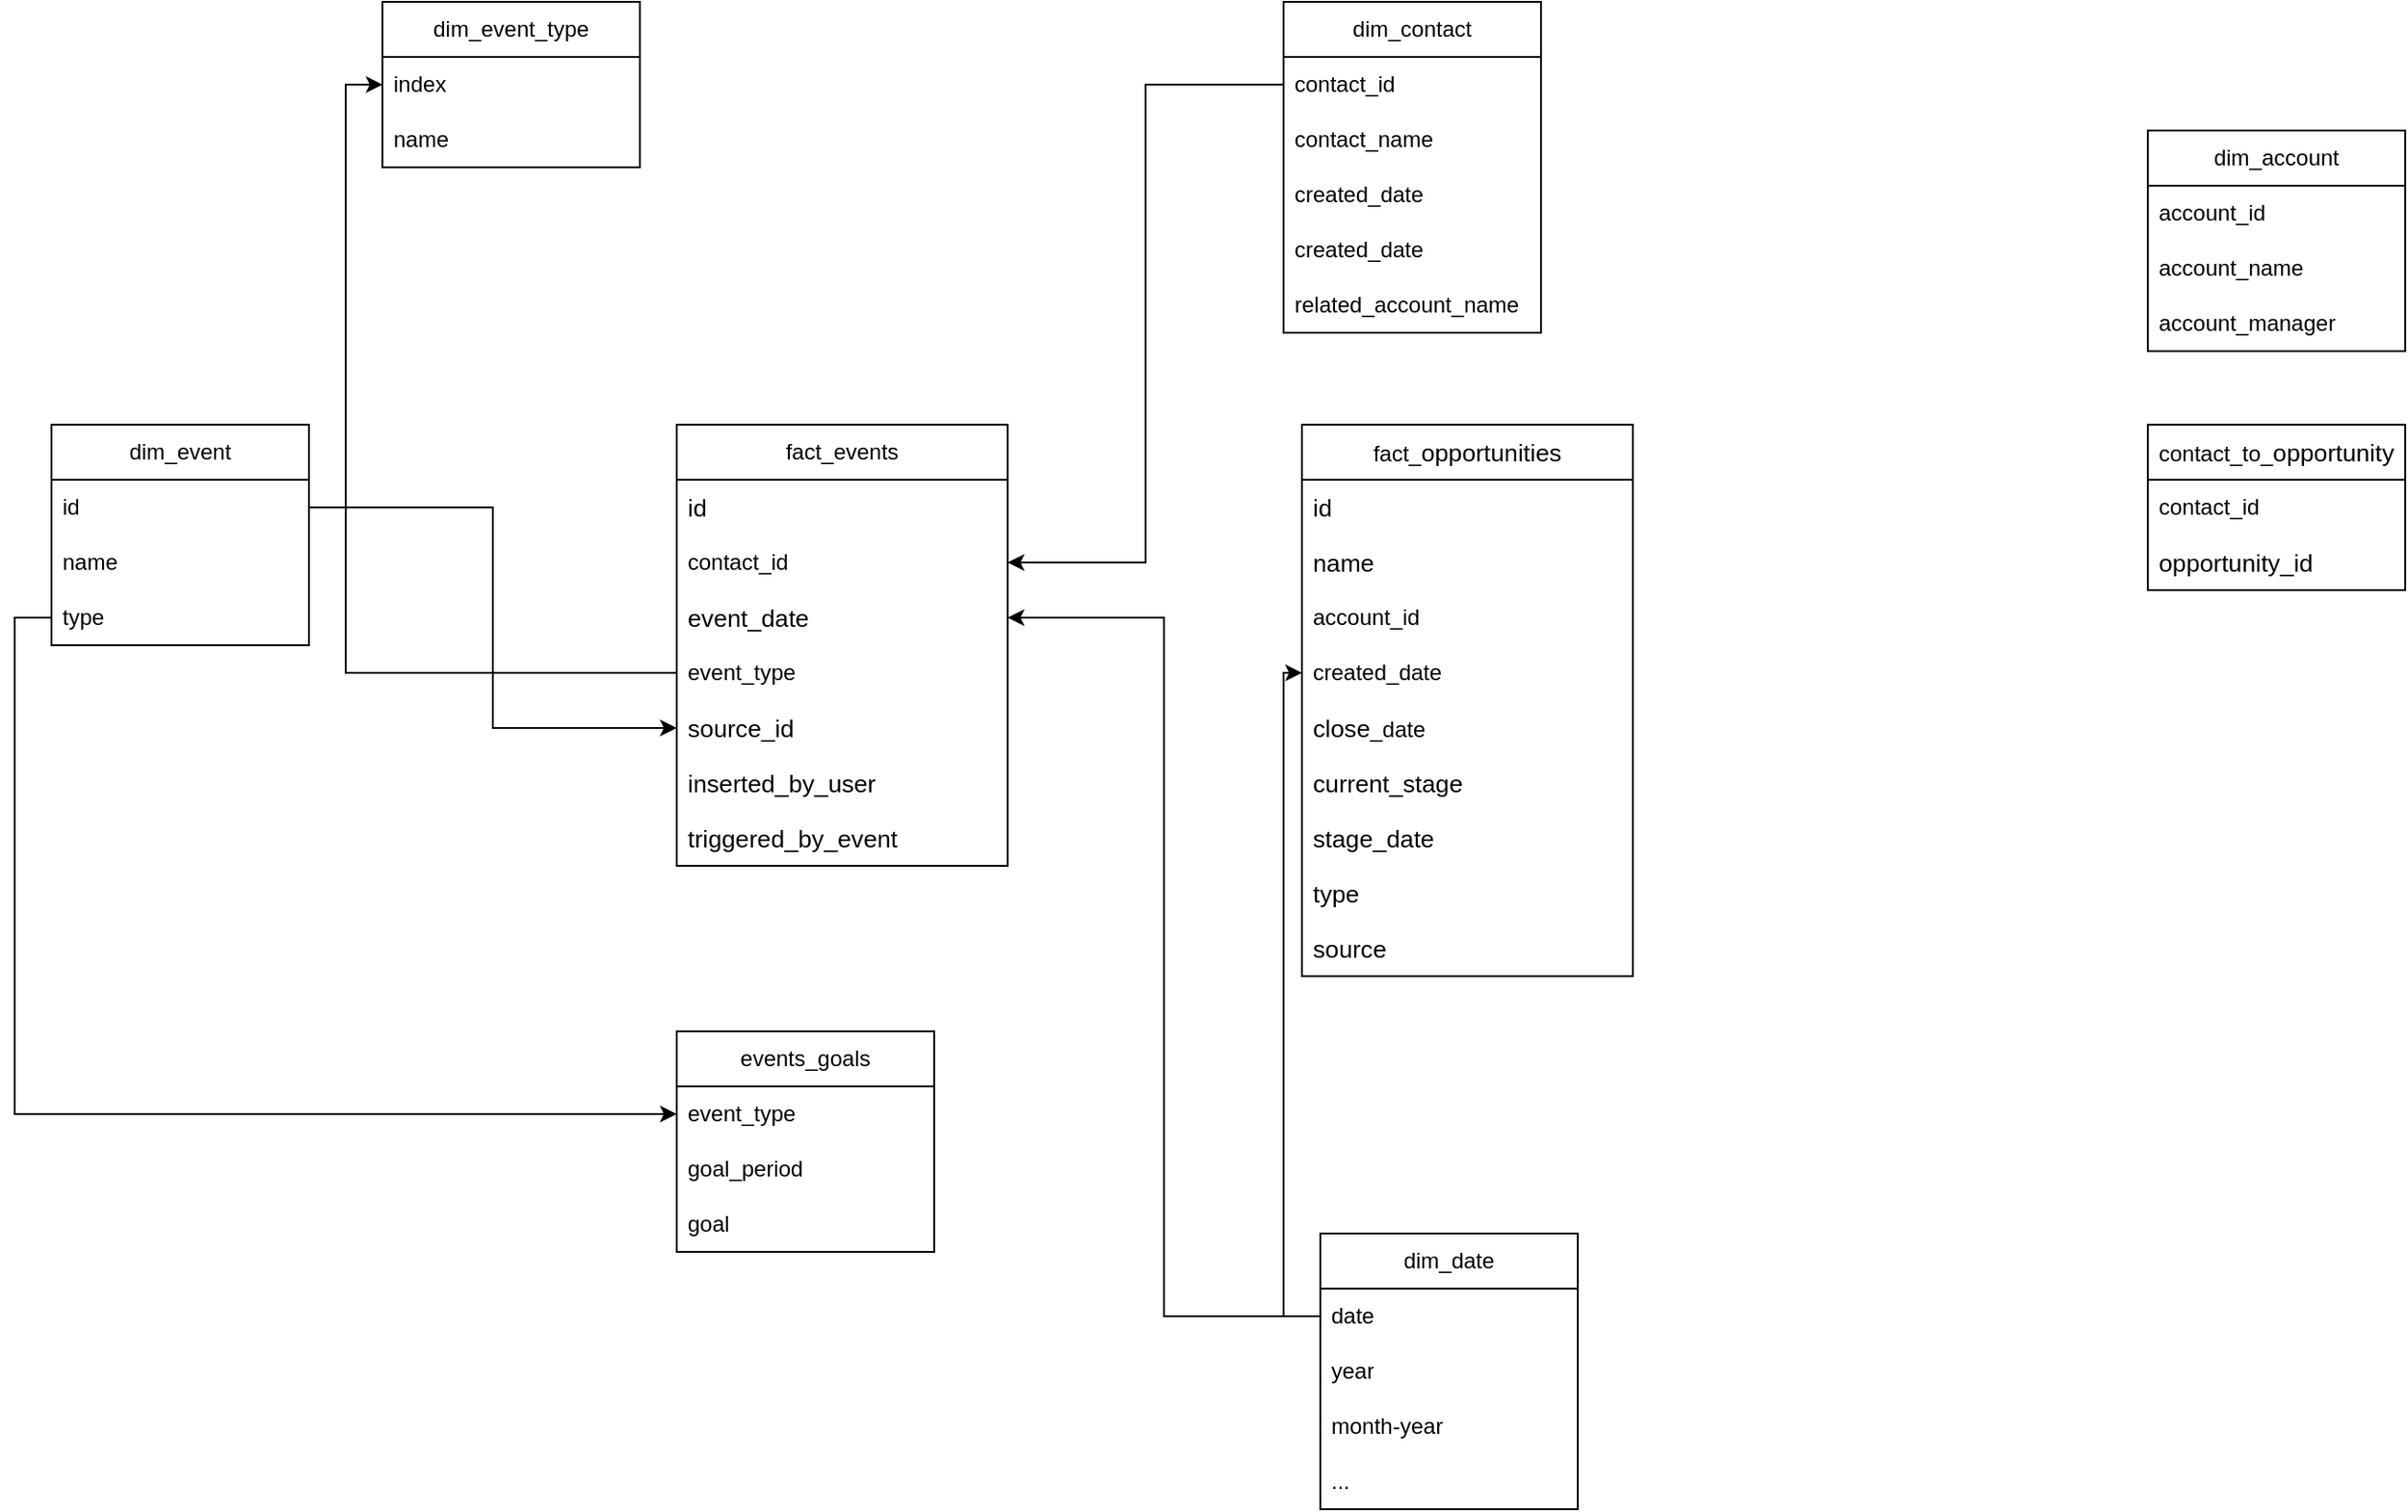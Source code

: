 <mxfile version="28.1.1">
  <diagram name="Page-1" id="4xO8Bu88poKy7UIEfR2U">
    <mxGraphModel dx="2066" dy="1036" grid="1" gridSize="10" guides="1" tooltips="1" connect="1" arrows="1" fold="1" page="1" pageScale="1" pageWidth="1654" pageHeight="1169" math="0" shadow="0">
      <root>
        <mxCell id="0" />
        <mxCell id="1" parent="0" />
        <mxCell id="Wl4VZBb1LHE1oWC7YXuH-1" value="dim_account" style="swimlane;fontStyle=0;childLayout=stackLayout;horizontal=1;startSize=30;horizontalStack=0;resizeParent=1;resizeParentMax=0;resizeLast=0;collapsible=1;marginBottom=0;whiteSpace=wrap;html=1;" parent="1" vertex="1">
          <mxGeometry x="1440" y="120" width="140" height="120" as="geometry" />
        </mxCell>
        <mxCell id="Wl4VZBb1LHE1oWC7YXuH-2" value="account_id" style="text;strokeColor=none;fillColor=none;align=left;verticalAlign=middle;spacingLeft=4;spacingRight=4;overflow=hidden;points=[[0,0.5],[1,0.5]];portConstraint=eastwest;rotatable=0;whiteSpace=wrap;html=1;" parent="Wl4VZBb1LHE1oWC7YXuH-1" vertex="1">
          <mxGeometry y="30" width="140" height="30" as="geometry" />
        </mxCell>
        <mxCell id="Wl4VZBb1LHE1oWC7YXuH-3" value="account_name" style="text;strokeColor=none;fillColor=none;align=left;verticalAlign=middle;spacingLeft=4;spacingRight=4;overflow=hidden;points=[[0,0.5],[1,0.5]];portConstraint=eastwest;rotatable=0;whiteSpace=wrap;html=1;" parent="Wl4VZBb1LHE1oWC7YXuH-1" vertex="1">
          <mxGeometry y="60" width="140" height="30" as="geometry" />
        </mxCell>
        <mxCell id="Wl4VZBb1LHE1oWC7YXuH-4" value="account_manager" style="text;strokeColor=none;fillColor=none;align=left;verticalAlign=middle;spacingLeft=4;spacingRight=4;overflow=hidden;points=[[0,0.5],[1,0.5]];portConstraint=eastwest;rotatable=0;whiteSpace=wrap;html=1;" parent="Wl4VZBb1LHE1oWC7YXuH-1" vertex="1">
          <mxGeometry y="90" width="140" height="30" as="geometry" />
        </mxCell>
        <mxCell id="Wl4VZBb1LHE1oWC7YXuH-13" value="dim_contact" style="swimlane;fontStyle=0;childLayout=stackLayout;horizontal=1;startSize=30;horizontalStack=0;resizeParent=1;resizeParentMax=0;resizeLast=0;collapsible=1;marginBottom=0;whiteSpace=wrap;html=1;" parent="1" vertex="1">
          <mxGeometry x="970" y="50" width="140" height="180" as="geometry" />
        </mxCell>
        <mxCell id="Wl4VZBb1LHE1oWC7YXuH-14" value="contact_id" style="text;strokeColor=none;fillColor=none;align=left;verticalAlign=middle;spacingLeft=4;spacingRight=4;overflow=hidden;points=[[0,0.5],[1,0.5]];portConstraint=eastwest;rotatable=0;whiteSpace=wrap;html=1;" parent="Wl4VZBb1LHE1oWC7YXuH-13" vertex="1">
          <mxGeometry y="30" width="140" height="30" as="geometry" />
        </mxCell>
        <mxCell id="Wl4VZBb1LHE1oWC7YXuH-15" value="&lt;span style=&quot;text-align: center;&quot;&gt;contact_name&lt;/span&gt;" style="text;strokeColor=none;fillColor=none;align=left;verticalAlign=middle;spacingLeft=4;spacingRight=4;overflow=hidden;points=[[0,0.5],[1,0.5]];portConstraint=eastwest;rotatable=0;whiteSpace=wrap;html=1;" parent="Wl4VZBb1LHE1oWC7YXuH-13" vertex="1">
          <mxGeometry y="60" width="140" height="30" as="geometry" />
        </mxCell>
        <mxCell id="Wl4VZBb1LHE1oWC7YXuH-16" value="created_date&lt;span style=&quot;white-space: pre;&quot;&gt;&#x9;&lt;/span&gt;" style="text;strokeColor=none;fillColor=none;align=left;verticalAlign=middle;spacingLeft=4;spacingRight=4;overflow=hidden;points=[[0,0.5],[1,0.5]];portConstraint=eastwest;rotatable=0;whiteSpace=wrap;html=1;" parent="Wl4VZBb1LHE1oWC7YXuH-13" vertex="1">
          <mxGeometry y="90" width="140" height="30" as="geometry" />
        </mxCell>
        <mxCell id="Wl4VZBb1LHE1oWC7YXuH-25" value="created_date&lt;span style=&quot;white-space: pre;&quot;&gt;&#x9;&lt;/span&gt;" style="text;strokeColor=none;fillColor=none;align=left;verticalAlign=middle;spacingLeft=4;spacingRight=4;overflow=hidden;points=[[0,0.5],[1,0.5]];portConstraint=eastwest;rotatable=0;whiteSpace=wrap;html=1;" parent="Wl4VZBb1LHE1oWC7YXuH-13" vertex="1">
          <mxGeometry y="120" width="140" height="30" as="geometry" />
        </mxCell>
        <mxCell id="r2cm_zWQBWyewNpSBv6h-21" value="related_account_name" style="text;strokeColor=none;fillColor=none;align=left;verticalAlign=middle;spacingLeft=4;spacingRight=4;overflow=hidden;points=[[0,0.5],[1,0.5]];portConstraint=eastwest;rotatable=0;whiteSpace=wrap;html=1;" vertex="1" parent="Wl4VZBb1LHE1oWC7YXuH-13">
          <mxGeometry y="150" width="140" height="30" as="geometry" />
        </mxCell>
        <mxCell id="Wl4VZBb1LHE1oWC7YXuH-17" value="fact_&lt;span id=&quot;docs-internal-guid-ff676012-7fff-e291-a24d-76525ae4b578&quot;&gt;&lt;span style=&quot;font-size: 10pt; font-family: Arial, sans-serif; background-color: transparent; font-variant-numeric: normal; font-variant-east-asian: normal; font-variant-alternates: normal; font-variant-position: normal; font-variant-emoji: normal; vertical-align: baseline; white-space-collapse: preserve;&quot;&gt;opportunities&lt;/span&gt;&lt;/span&gt;&lt;span style=&quot;color: rgba(0, 0, 0, 0); font-family: monospace; font-size: 0px; text-align: start; text-wrap-mode: nowrap;&quot;&gt;%3CmxGraphModel%3E%3Croot%3E%3CmxCell%20id%3D%220%22%2F%3E%3CmxCell%20id%3D%221%22%20parent%3D%220%22%2F%3E%3CmxCell%20id%3D%222%22%20value%3D%22List%22%20style%3D%22swimlane%3BfontStyle%3D0%3BchildLayout%3DstackLayout%3Bhorizontal%3D1%3BstartSize%3D30%3BhorizontalStack%3D0%3BresizeParent%3D1%3BresizeParentMax%3D0%3BresizeLast%3D0%3Bcollapsible%3D1%3BmarginBottom%3D0%3BwhiteSpace%3Dwrap%3Bhtml%3D1%3B%22%20vertex%3D%221%22%20parent%3D%221%22%3E%3CmxGeometry%20x%3D%22360%22%20y%3D%22120%22%20width%3D%22140%22%20height%3D%22120%22%20as%3D%22geometry%22%2F%3E%3C%2FmxCell%3E%3CmxCell%20id%3D%223%22%20value%3D%22Item%201%22%20style%3D%22text%3BstrokeColor%3Dnone%3BfillColor%3Dnone%3Balign%3Dleft%3BverticalAlign%3Dmiddle%3BspacingLeft%3D4%3BspacingRight%3D4%3Boverflow%3Dhidden%3Bpoints%3D%5B%5B0%2C0.5%5D%2C%5B1%2C0.5%5D%5D%3BportConstraint%3Deastwest%3Brotatable%3D0%3BwhiteSpace%3Dwrap%3Bhtml%3D1%3B%22%20vertex%3D%221%22%20parent%3D%222%22%3E%3CmxGeometry%20y%3D%2230%22%20width%3D%22140%22%20height%3D%2230%22%20as%3D%22geometry%22%2F%3E%3C%2FmxCell%3E%3CmxCell%20id%3D%224%22%20value%3D%22Item%202%22%20style%3D%22text%3BstrokeColor%3Dnone%3BfillColor%3Dnone%3Balign%3Dleft%3BverticalAlign%3Dmiddle%3BspacingLeft%3D4%3BspacingRight%3D4%3Boverflow%3Dhidden%3Bpoints%3D%5B%5B0%2C0.5%5D%2C%5B1%2C0.5%5D%5D%3BportConstraint%3Deastwest%3Brotatable%3D0%3BwhiteSpace%3Dwrap%3Bhtml%3D1%3B%22%20vertex%3D%221%22%20parent%3D%222%22%3E%3CmxGeometry%20y%3D%2260%22%20width%3D%22140%22%20height%3D%2230%22%20as%3D%22geometry%22%2F%3E%3C%2FmxCell%3E%3CmxCell%20id%3D%225%22%20value%3D%22Item%203%22%20style%3D%22text%3BstrokeColor%3Dnone%3BfillColor%3Dnone%3Balign%3Dleft%3BverticalAlign%3Dmiddle%3BspacingLeft%3D4%3BspacingRight%3D4%3Boverflow%3Dhidden%3Bpoints%3D%5B%5B0%2C0.5%5D%2C%5B1%2C0.5%5D%5D%3BportConstraint%3Deastwest%3Brotatable%3D0%3BwhiteSpace%3Dwrap%3Bhtml%3D1%3B%22%20vertex%3D%221%22%20parent%3D%222%22%3E%3CmxGeometry%20y%3D%2290%22%20width%3D%22140%22%20height%3D%2230%22%20as%3D%22geometry%22%2F%3E%3C%2FmxCell%3E%3C%2Froot%3E%3C%2FmxGraphModel%3E&amp;nbsp;&lt;/span&gt;" style="swimlane;fontStyle=0;childLayout=stackLayout;horizontal=1;startSize=30;horizontalStack=0;resizeParent=1;resizeParentMax=0;resizeLast=0;collapsible=1;marginBottom=0;whiteSpace=wrap;html=1;" parent="1" vertex="1">
          <mxGeometry x="980" y="280" width="180" height="300" as="geometry" />
        </mxCell>
        <mxCell id="Wl4VZBb1LHE1oWC7YXuH-18" value="&lt;span id=&quot;docs-internal-guid-ff676012-7fff-e291-a24d-76525ae4b578&quot;&gt;&lt;span style=&quot;font-size: 10pt; font-family: Arial, sans-serif; background-color: transparent; font-variant-numeric: normal; font-variant-east-asian: normal; font-variant-alternates: normal; font-variant-position: normal; font-variant-emoji: normal; vertical-align: baseline; white-space-collapse: preserve;&quot;&gt;id&lt;/span&gt;&lt;/span&gt;" style="text;strokeColor=none;fillColor=none;align=left;verticalAlign=middle;spacingLeft=4;spacingRight=4;overflow=hidden;points=[[0,0.5],[1,0.5]];portConstraint=eastwest;rotatable=0;whiteSpace=wrap;html=1;" parent="Wl4VZBb1LHE1oWC7YXuH-17" vertex="1">
          <mxGeometry y="30" width="180" height="30" as="geometry" />
        </mxCell>
        <mxCell id="Wl4VZBb1LHE1oWC7YXuH-19" value="&lt;span id=&quot;docs-internal-guid-ff676012-7fff-e291-a24d-76525ae4b578&quot;&gt;&lt;span style=&quot;font-size: 10pt; font-family: Arial, sans-serif; background-color: transparent; font-variant-numeric: normal; font-variant-east-asian: normal; font-variant-alternates: normal; font-variant-position: normal; font-variant-emoji: normal; vertical-align: baseline; white-space-collapse: preserve;&quot;&gt;name&lt;/span&gt;&lt;/span&gt;" style="text;strokeColor=none;fillColor=none;align=left;verticalAlign=middle;spacingLeft=4;spacingRight=4;overflow=hidden;points=[[0,0.5],[1,0.5]];portConstraint=eastwest;rotatable=0;whiteSpace=wrap;html=1;" parent="Wl4VZBb1LHE1oWC7YXuH-17" vertex="1">
          <mxGeometry y="60" width="180" height="30" as="geometry" />
        </mxCell>
        <mxCell id="Wl4VZBb1LHE1oWC7YXuH-20" value="account_id" style="text;strokeColor=none;fillColor=none;align=left;verticalAlign=middle;spacingLeft=4;spacingRight=4;overflow=hidden;points=[[0,0.5],[1,0.5]];portConstraint=eastwest;rotatable=0;whiteSpace=wrap;html=1;" parent="Wl4VZBb1LHE1oWC7YXuH-17" vertex="1">
          <mxGeometry y="90" width="180" height="30" as="geometry" />
        </mxCell>
        <mxCell id="Wl4VZBb1LHE1oWC7YXuH-22" value="created_date" style="text;strokeColor=none;fillColor=none;align=left;verticalAlign=middle;spacingLeft=4;spacingRight=4;overflow=hidden;points=[[0,0.5],[1,0.5]];portConstraint=eastwest;rotatable=0;whiteSpace=wrap;html=1;" parent="Wl4VZBb1LHE1oWC7YXuH-17" vertex="1">
          <mxGeometry y="120" width="180" height="30" as="geometry" />
        </mxCell>
        <mxCell id="r2cm_zWQBWyewNpSBv6h-4" value="&lt;span style=&quot;font-family: Arial, sans-serif; font-size: 13.333px; white-space-collapse: preserve;&quot;&gt;close&lt;/span&gt;_date" style="text;strokeColor=none;fillColor=none;align=left;verticalAlign=middle;spacingLeft=4;spacingRight=4;overflow=hidden;points=[[0,0.5],[1,0.5]];portConstraint=eastwest;rotatable=0;whiteSpace=wrap;html=1;" vertex="1" parent="Wl4VZBb1LHE1oWC7YXuH-17">
          <mxGeometry y="150" width="180" height="30" as="geometry" />
        </mxCell>
        <mxCell id="Wl4VZBb1LHE1oWC7YXuH-21" value="&lt;span style=&quot;font-family: Arial, sans-serif; font-size: 13.333px; white-space-collapse: preserve;&quot;&gt;current_stage&lt;/span&gt;" style="text;strokeColor=none;fillColor=none;align=left;verticalAlign=middle;spacingLeft=4;spacingRight=4;overflow=hidden;points=[[0,0.5],[1,0.5]];portConstraint=eastwest;rotatable=0;whiteSpace=wrap;html=1;" parent="Wl4VZBb1LHE1oWC7YXuH-17" vertex="1">
          <mxGeometry y="180" width="180" height="30" as="geometry" />
        </mxCell>
        <mxCell id="r2cm_zWQBWyewNpSBv6h-9" value="&lt;span style=&quot;font-family: Arial, sans-serif; font-size: 13.333px; white-space-collapse: preserve;&quot;&gt;stage_date&lt;/span&gt;" style="text;strokeColor=none;fillColor=none;align=left;verticalAlign=middle;spacingLeft=4;spacingRight=4;overflow=hidden;points=[[0,0.5],[1,0.5]];portConstraint=eastwest;rotatable=0;whiteSpace=wrap;html=1;" vertex="1" parent="Wl4VZBb1LHE1oWC7YXuH-17">
          <mxGeometry y="210" width="180" height="30" as="geometry" />
        </mxCell>
        <mxCell id="r2cm_zWQBWyewNpSBv6h-10" value="&lt;span style=&quot;font-family: Arial, sans-serif; font-size: 13.333px; white-space-collapse: preserve;&quot;&gt;type&lt;/span&gt;" style="text;strokeColor=none;fillColor=none;align=left;verticalAlign=middle;spacingLeft=4;spacingRight=4;overflow=hidden;points=[[0,0.5],[1,0.5]];portConstraint=eastwest;rotatable=0;whiteSpace=wrap;html=1;" vertex="1" parent="Wl4VZBb1LHE1oWC7YXuH-17">
          <mxGeometry y="240" width="180" height="30" as="geometry" />
        </mxCell>
        <mxCell id="Wl4VZBb1LHE1oWC7YXuH-23" value="&lt;font face=&quot;Arial, sans-serif&quot;&gt;&lt;span style=&quot;font-size: 13.333px; white-space-collapse: preserve;&quot;&gt;source&lt;/span&gt;&lt;/font&gt;" style="text;strokeColor=none;fillColor=none;align=left;verticalAlign=middle;spacingLeft=4;spacingRight=4;overflow=hidden;points=[[0,0.5],[1,0.5]];portConstraint=eastwest;rotatable=0;whiteSpace=wrap;html=1;" parent="Wl4VZBb1LHE1oWC7YXuH-17" vertex="1">
          <mxGeometry y="270" width="180" height="30" as="geometry" />
        </mxCell>
        <mxCell id="Wl4VZBb1LHE1oWC7YXuH-26" value="fact_events" style="swimlane;fontStyle=0;childLayout=stackLayout;horizontal=1;startSize=30;horizontalStack=0;resizeParent=1;resizeParentMax=0;resizeLast=0;collapsible=1;marginBottom=0;whiteSpace=wrap;html=1;" parent="1" vertex="1">
          <mxGeometry x="640" y="280" width="180" height="240" as="geometry" />
        </mxCell>
        <mxCell id="Wl4VZBb1LHE1oWC7YXuH-33" value="&lt;span style=&quot;font-family: Arial, sans-serif; font-size: 13.333px; white-space-collapse: preserve;&quot;&gt;id&lt;/span&gt;" style="text;strokeColor=none;fillColor=none;align=left;verticalAlign=middle;spacingLeft=4;spacingRight=4;overflow=hidden;points=[[0,0.5],[1,0.5]];portConstraint=eastwest;rotatable=0;whiteSpace=wrap;html=1;" parent="Wl4VZBb1LHE1oWC7YXuH-26" vertex="1">
          <mxGeometry y="30" width="180" height="30" as="geometry" />
        </mxCell>
        <mxCell id="Wl4VZBb1LHE1oWC7YXuH-27" value="contact_id" style="text;strokeColor=none;fillColor=none;align=left;verticalAlign=middle;spacingLeft=4;spacingRight=4;overflow=hidden;points=[[0,0.5],[1,0.5]];portConstraint=eastwest;rotatable=0;whiteSpace=wrap;html=1;" parent="Wl4VZBb1LHE1oWC7YXuH-26" vertex="1">
          <mxGeometry y="60" width="180" height="30" as="geometry" />
        </mxCell>
        <mxCell id="Wl4VZBb1LHE1oWC7YXuH-28" value="&lt;font face=&quot;Arial, sans-serif&quot;&gt;&lt;span style=&quot;font-size: 13.333px; white-space-collapse: preserve;&quot;&gt;event_date&lt;/span&gt;&lt;/font&gt;" style="text;strokeColor=none;fillColor=none;align=left;verticalAlign=middle;spacingLeft=4;spacingRight=4;overflow=hidden;points=[[0,0.5],[1,0.5]];portConstraint=eastwest;rotatable=0;whiteSpace=wrap;html=1;" parent="Wl4VZBb1LHE1oWC7YXuH-26" vertex="1">
          <mxGeometry y="90" width="180" height="30" as="geometry" />
        </mxCell>
        <mxCell id="Wl4VZBb1LHE1oWC7YXuH-29" value="event_type" style="text;strokeColor=none;fillColor=none;align=left;verticalAlign=middle;spacingLeft=4;spacingRight=4;overflow=hidden;points=[[0,0.5],[1,0.5]];portConstraint=eastwest;rotatable=0;whiteSpace=wrap;html=1;" parent="Wl4VZBb1LHE1oWC7YXuH-26" vertex="1">
          <mxGeometry y="120" width="180" height="30" as="geometry" />
        </mxCell>
        <mxCell id="r2cm_zWQBWyewNpSBv6h-41" value="&lt;span style=&quot;font-family: Arial, sans-serif; font-size: 13.333px; white-space-collapse: preserve;&quot;&gt;source_id&lt;/span&gt;" style="text;strokeColor=none;fillColor=none;align=left;verticalAlign=middle;spacingLeft=4;spacingRight=4;overflow=hidden;points=[[0,0.5],[1,0.5]];portConstraint=eastwest;rotatable=0;whiteSpace=wrap;html=1;" vertex="1" parent="Wl4VZBb1LHE1oWC7YXuH-26">
          <mxGeometry y="150" width="180" height="30" as="geometry" />
        </mxCell>
        <mxCell id="Wl4VZBb1LHE1oWC7YXuH-30" value="&lt;span style=&quot;font-family: Arial, sans-serif; font-size: 13.333px; white-space-collapse: preserve;&quot;&gt;inserted_by_user&lt;/span&gt;" style="text;strokeColor=none;fillColor=none;align=left;verticalAlign=middle;spacingLeft=4;spacingRight=4;overflow=hidden;points=[[0,0.5],[1,0.5]];portConstraint=eastwest;rotatable=0;whiteSpace=wrap;html=1;" parent="Wl4VZBb1LHE1oWC7YXuH-26" vertex="1">
          <mxGeometry y="180" width="180" height="30" as="geometry" />
        </mxCell>
        <mxCell id="r2cm_zWQBWyewNpSBv6h-30" value="&lt;span style=&quot;font-family: Arial, sans-serif; font-size: 13.333px; white-space-collapse: preserve;&quot;&gt;triggered_by_event&lt;/span&gt;" style="text;strokeColor=none;fillColor=none;align=left;verticalAlign=middle;spacingLeft=4;spacingRight=4;overflow=hidden;points=[[0,0.5],[1,0.5]];portConstraint=eastwest;rotatable=0;whiteSpace=wrap;html=1;" vertex="1" parent="Wl4VZBb1LHE1oWC7YXuH-26">
          <mxGeometry y="210" width="180" height="30" as="geometry" />
        </mxCell>
        <mxCell id="Wl4VZBb1LHE1oWC7YXuH-34" value="events_goals" style="swimlane;fontStyle=0;childLayout=stackLayout;horizontal=1;startSize=30;horizontalStack=0;resizeParent=1;resizeParentMax=0;resizeLast=0;collapsible=1;marginBottom=0;whiteSpace=wrap;html=1;" parent="1" vertex="1">
          <mxGeometry x="640" y="610" width="140" height="120" as="geometry" />
        </mxCell>
        <mxCell id="Wl4VZBb1LHE1oWC7YXuH-35" value="event_type" style="text;strokeColor=none;fillColor=none;align=left;verticalAlign=middle;spacingLeft=4;spacingRight=4;overflow=hidden;points=[[0,0.5],[1,0.5]];portConstraint=eastwest;rotatable=0;whiteSpace=wrap;html=1;" parent="Wl4VZBb1LHE1oWC7YXuH-34" vertex="1">
          <mxGeometry y="30" width="140" height="30" as="geometry" />
        </mxCell>
        <mxCell id="Wl4VZBb1LHE1oWC7YXuH-36" value="&lt;span style=&quot;text-align: center;&quot;&gt;goal_period&lt;/span&gt;" style="text;strokeColor=none;fillColor=none;align=left;verticalAlign=middle;spacingLeft=4;spacingRight=4;overflow=hidden;points=[[0,0.5],[1,0.5]];portConstraint=eastwest;rotatable=0;whiteSpace=wrap;html=1;" parent="Wl4VZBb1LHE1oWC7YXuH-34" vertex="1">
          <mxGeometry y="60" width="140" height="30" as="geometry" />
        </mxCell>
        <mxCell id="Wl4VZBb1LHE1oWC7YXuH-37" value="goal" style="text;strokeColor=none;fillColor=none;align=left;verticalAlign=middle;spacingLeft=4;spacingRight=4;overflow=hidden;points=[[0,0.5],[1,0.5]];portConstraint=eastwest;rotatable=0;whiteSpace=wrap;html=1;" parent="Wl4VZBb1LHE1oWC7YXuH-34" vertex="1">
          <mxGeometry y="90" width="140" height="30" as="geometry" />
        </mxCell>
        <mxCell id="Wl4VZBb1LHE1oWC7YXuH-39" value="dim_date" style="swimlane;fontStyle=0;childLayout=stackLayout;horizontal=1;startSize=30;horizontalStack=0;resizeParent=1;resizeParentMax=0;resizeLast=0;collapsible=1;marginBottom=0;whiteSpace=wrap;html=1;" parent="1" vertex="1">
          <mxGeometry x="990" y="720" width="140" height="150" as="geometry" />
        </mxCell>
        <mxCell id="Wl4VZBb1LHE1oWC7YXuH-40" value="date" style="text;strokeColor=none;fillColor=none;align=left;verticalAlign=middle;spacingLeft=4;spacingRight=4;overflow=hidden;points=[[0,0.5],[1,0.5]];portConstraint=eastwest;rotatable=0;whiteSpace=wrap;html=1;" parent="Wl4VZBb1LHE1oWC7YXuH-39" vertex="1">
          <mxGeometry y="30" width="140" height="30" as="geometry" />
        </mxCell>
        <mxCell id="Wl4VZBb1LHE1oWC7YXuH-41" value="&lt;span style=&quot;text-align: center;&quot;&gt;year&lt;/span&gt;" style="text;strokeColor=none;fillColor=none;align=left;verticalAlign=middle;spacingLeft=4;spacingRight=4;overflow=hidden;points=[[0,0.5],[1,0.5]];portConstraint=eastwest;rotatable=0;whiteSpace=wrap;html=1;" parent="Wl4VZBb1LHE1oWC7YXuH-39" vertex="1">
          <mxGeometry y="60" width="140" height="30" as="geometry" />
        </mxCell>
        <mxCell id="Wl4VZBb1LHE1oWC7YXuH-42" value="month-year" style="text;strokeColor=none;fillColor=none;align=left;verticalAlign=middle;spacingLeft=4;spacingRight=4;overflow=hidden;points=[[0,0.5],[1,0.5]];portConstraint=eastwest;rotatable=0;whiteSpace=wrap;html=1;" parent="Wl4VZBb1LHE1oWC7YXuH-39" vertex="1">
          <mxGeometry y="90" width="140" height="30" as="geometry" />
        </mxCell>
        <mxCell id="Wl4VZBb1LHE1oWC7YXuH-43" value="..." style="text;strokeColor=none;fillColor=none;align=left;verticalAlign=middle;spacingLeft=4;spacingRight=4;overflow=hidden;points=[[0,0.5],[1,0.5]];portConstraint=eastwest;rotatable=0;whiteSpace=wrap;html=1;" parent="Wl4VZBb1LHE1oWC7YXuH-39" vertex="1">
          <mxGeometry y="120" width="140" height="30" as="geometry" />
        </mxCell>
        <mxCell id="r2cm_zWQBWyewNpSBv6h-11" value="contact_to_&lt;span style=&quot;font-family: Arial, sans-serif; font-size: 13.333px; text-align: left; white-space-collapse: preserve;&quot;&gt;opportunity&lt;/span&gt;" style="swimlane;fontStyle=0;childLayout=stackLayout;horizontal=1;startSize=30;horizontalStack=0;resizeParent=1;resizeParentMax=0;resizeLast=0;collapsible=1;marginBottom=0;whiteSpace=wrap;html=1;" vertex="1" parent="1">
          <mxGeometry x="1440" y="280" width="140" height="90" as="geometry" />
        </mxCell>
        <mxCell id="r2cm_zWQBWyewNpSBv6h-13" value="contact_id" style="text;strokeColor=none;fillColor=none;align=left;verticalAlign=middle;spacingLeft=4;spacingRight=4;overflow=hidden;points=[[0,0.5],[1,0.5]];portConstraint=eastwest;rotatable=0;whiteSpace=wrap;html=1;" vertex="1" parent="r2cm_zWQBWyewNpSBv6h-11">
          <mxGeometry y="30" width="140" height="30" as="geometry" />
        </mxCell>
        <mxCell id="r2cm_zWQBWyewNpSBv6h-12" value="&lt;span style=&quot;font-family: Arial, sans-serif; font-size: 13.333px; white-space-collapse: preserve;&quot;&gt;opportunity_id&lt;/span&gt;" style="text;strokeColor=none;fillColor=none;align=left;verticalAlign=middle;spacingLeft=4;spacingRight=4;overflow=hidden;points=[[0,0.5],[1,0.5]];portConstraint=eastwest;rotatable=0;whiteSpace=wrap;html=1;" vertex="1" parent="r2cm_zWQBWyewNpSBv6h-11">
          <mxGeometry y="60" width="140" height="30" as="geometry" />
        </mxCell>
        <mxCell id="r2cm_zWQBWyewNpSBv6h-23" value="dim_event" style="swimlane;fontStyle=0;childLayout=stackLayout;horizontal=1;startSize=30;horizontalStack=0;resizeParent=1;resizeParentMax=0;resizeLast=0;collapsible=1;marginBottom=0;whiteSpace=wrap;html=1;" vertex="1" parent="1">
          <mxGeometry x="300" y="280" width="140" height="120" as="geometry" />
        </mxCell>
        <mxCell id="r2cm_zWQBWyewNpSBv6h-24" value="id" style="text;strokeColor=none;fillColor=none;align=left;verticalAlign=middle;spacingLeft=4;spacingRight=4;overflow=hidden;points=[[0,0.5],[1,0.5]];portConstraint=eastwest;rotatable=0;whiteSpace=wrap;html=1;" vertex="1" parent="r2cm_zWQBWyewNpSBv6h-23">
          <mxGeometry y="30" width="140" height="30" as="geometry" />
        </mxCell>
        <mxCell id="r2cm_zWQBWyewNpSBv6h-25" value="&lt;span style=&quot;text-align: center;&quot;&gt;name&lt;/span&gt;" style="text;strokeColor=none;fillColor=none;align=left;verticalAlign=middle;spacingLeft=4;spacingRight=4;overflow=hidden;points=[[0,0.5],[1,0.5]];portConstraint=eastwest;rotatable=0;whiteSpace=wrap;html=1;" vertex="1" parent="r2cm_zWQBWyewNpSBv6h-23">
          <mxGeometry y="60" width="140" height="30" as="geometry" />
        </mxCell>
        <mxCell id="r2cm_zWQBWyewNpSBv6h-26" value="type" style="text;strokeColor=none;fillColor=none;align=left;verticalAlign=middle;spacingLeft=4;spacingRight=4;overflow=hidden;points=[[0,0.5],[1,0.5]];portConstraint=eastwest;rotatable=0;whiteSpace=wrap;html=1;" vertex="1" parent="r2cm_zWQBWyewNpSBv6h-23">
          <mxGeometry y="90" width="140" height="30" as="geometry" />
        </mxCell>
        <mxCell id="r2cm_zWQBWyewNpSBv6h-32" style="edgeStyle=orthogonalEdgeStyle;rounded=0;orthogonalLoop=1;jettySize=auto;html=1;" edge="1" parent="1" source="Wl4VZBb1LHE1oWC7YXuH-14" target="Wl4VZBb1LHE1oWC7YXuH-27">
          <mxGeometry relative="1" as="geometry" />
        </mxCell>
        <mxCell id="r2cm_zWQBWyewNpSBv6h-34" style="edgeStyle=orthogonalEdgeStyle;rounded=0;orthogonalLoop=1;jettySize=auto;html=1;exitX=0;exitY=0.5;exitDx=0;exitDy=0;entryX=0;entryY=0.5;entryDx=0;entryDy=0;" edge="1" parent="1" source="r2cm_zWQBWyewNpSBv6h-26" target="Wl4VZBb1LHE1oWC7YXuH-35">
          <mxGeometry relative="1" as="geometry" />
        </mxCell>
        <mxCell id="r2cm_zWQBWyewNpSBv6h-35" value="dim_event_type" style="swimlane;fontStyle=0;childLayout=stackLayout;horizontal=1;startSize=30;horizontalStack=0;resizeParent=1;resizeParentMax=0;resizeLast=0;collapsible=1;marginBottom=0;whiteSpace=wrap;html=1;" vertex="1" parent="1">
          <mxGeometry x="480" y="50" width="140" height="90" as="geometry" />
        </mxCell>
        <mxCell id="r2cm_zWQBWyewNpSBv6h-37" value="&lt;span style=&quot;text-align: center;&quot;&gt;index&lt;/span&gt;" style="text;strokeColor=none;fillColor=none;align=left;verticalAlign=middle;spacingLeft=4;spacingRight=4;overflow=hidden;points=[[0,0.5],[1,0.5]];portConstraint=eastwest;rotatable=0;whiteSpace=wrap;html=1;" vertex="1" parent="r2cm_zWQBWyewNpSBv6h-35">
          <mxGeometry y="30" width="140" height="30" as="geometry" />
        </mxCell>
        <mxCell id="r2cm_zWQBWyewNpSBv6h-36" value="name" style="text;strokeColor=none;fillColor=none;align=left;verticalAlign=middle;spacingLeft=4;spacingRight=4;overflow=hidden;points=[[0,0.5],[1,0.5]];portConstraint=eastwest;rotatable=0;whiteSpace=wrap;html=1;" vertex="1" parent="r2cm_zWQBWyewNpSBv6h-35">
          <mxGeometry y="60" width="140" height="30" as="geometry" />
        </mxCell>
        <mxCell id="r2cm_zWQBWyewNpSBv6h-40" style="edgeStyle=orthogonalEdgeStyle;rounded=0;orthogonalLoop=1;jettySize=auto;html=1;entryX=0;entryY=0.5;entryDx=0;entryDy=0;" edge="1" parent="1" source="Wl4VZBb1LHE1oWC7YXuH-29" target="r2cm_zWQBWyewNpSBv6h-37">
          <mxGeometry relative="1" as="geometry" />
        </mxCell>
        <mxCell id="r2cm_zWQBWyewNpSBv6h-42" style="edgeStyle=orthogonalEdgeStyle;rounded=0;orthogonalLoop=1;jettySize=auto;html=1;entryX=0;entryY=0.5;entryDx=0;entryDy=0;" edge="1" parent="1" source="r2cm_zWQBWyewNpSBv6h-24" target="r2cm_zWQBWyewNpSBv6h-41">
          <mxGeometry relative="1" as="geometry" />
        </mxCell>
        <mxCell id="r2cm_zWQBWyewNpSBv6h-43" style="edgeStyle=orthogonalEdgeStyle;rounded=0;orthogonalLoop=1;jettySize=auto;html=1;entryX=1;entryY=0.5;entryDx=0;entryDy=0;" edge="1" parent="1" source="Wl4VZBb1LHE1oWC7YXuH-40" target="Wl4VZBb1LHE1oWC7YXuH-28">
          <mxGeometry relative="1" as="geometry" />
        </mxCell>
        <mxCell id="r2cm_zWQBWyewNpSBv6h-44" style="edgeStyle=orthogonalEdgeStyle;rounded=0;orthogonalLoop=1;jettySize=auto;html=1;exitX=0;exitY=0.5;exitDx=0;exitDy=0;entryX=0;entryY=0.5;entryDx=0;entryDy=0;" edge="1" parent="1" source="Wl4VZBb1LHE1oWC7YXuH-40" target="Wl4VZBb1LHE1oWC7YXuH-22">
          <mxGeometry relative="1" as="geometry" />
        </mxCell>
      </root>
    </mxGraphModel>
  </diagram>
</mxfile>
